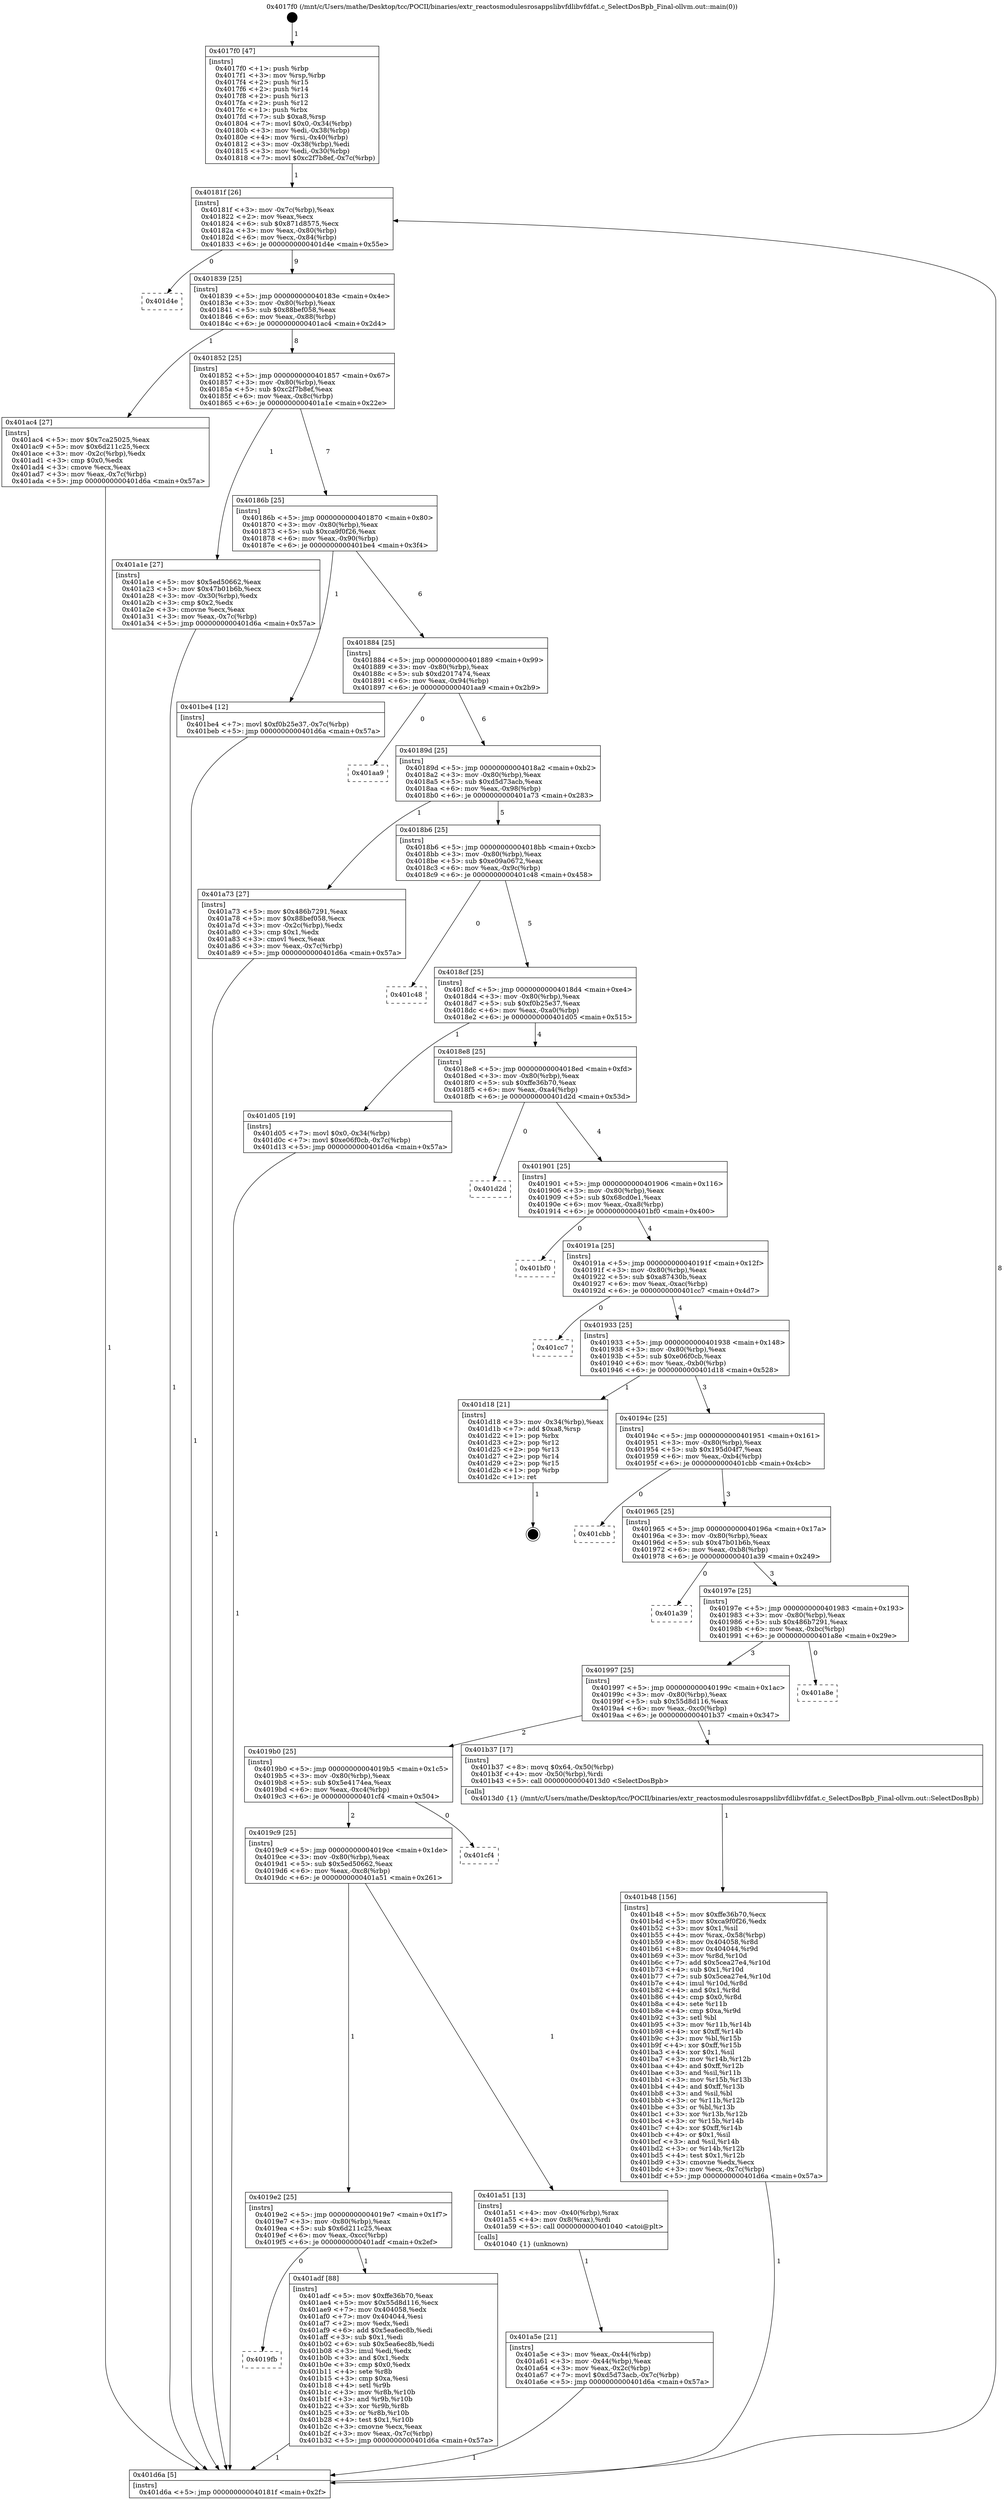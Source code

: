 digraph "0x4017f0" {
  label = "0x4017f0 (/mnt/c/Users/mathe/Desktop/tcc/POCII/binaries/extr_reactosmodulesrosappslibvfdlibvfdfat.c_SelectDosBpb_Final-ollvm.out::main(0))"
  labelloc = "t"
  node[shape=record]

  Entry [label="",width=0.3,height=0.3,shape=circle,fillcolor=black,style=filled]
  "0x40181f" [label="{
     0x40181f [26]\l
     | [instrs]\l
     &nbsp;&nbsp;0x40181f \<+3\>: mov -0x7c(%rbp),%eax\l
     &nbsp;&nbsp;0x401822 \<+2\>: mov %eax,%ecx\l
     &nbsp;&nbsp;0x401824 \<+6\>: sub $0x871d8575,%ecx\l
     &nbsp;&nbsp;0x40182a \<+3\>: mov %eax,-0x80(%rbp)\l
     &nbsp;&nbsp;0x40182d \<+6\>: mov %ecx,-0x84(%rbp)\l
     &nbsp;&nbsp;0x401833 \<+6\>: je 0000000000401d4e \<main+0x55e\>\l
  }"]
  "0x401d4e" [label="{
     0x401d4e\l
  }", style=dashed]
  "0x401839" [label="{
     0x401839 [25]\l
     | [instrs]\l
     &nbsp;&nbsp;0x401839 \<+5\>: jmp 000000000040183e \<main+0x4e\>\l
     &nbsp;&nbsp;0x40183e \<+3\>: mov -0x80(%rbp),%eax\l
     &nbsp;&nbsp;0x401841 \<+5\>: sub $0x88bef058,%eax\l
     &nbsp;&nbsp;0x401846 \<+6\>: mov %eax,-0x88(%rbp)\l
     &nbsp;&nbsp;0x40184c \<+6\>: je 0000000000401ac4 \<main+0x2d4\>\l
  }"]
  Exit [label="",width=0.3,height=0.3,shape=circle,fillcolor=black,style=filled,peripheries=2]
  "0x401ac4" [label="{
     0x401ac4 [27]\l
     | [instrs]\l
     &nbsp;&nbsp;0x401ac4 \<+5\>: mov $0x7ca25025,%eax\l
     &nbsp;&nbsp;0x401ac9 \<+5\>: mov $0x6d211c25,%ecx\l
     &nbsp;&nbsp;0x401ace \<+3\>: mov -0x2c(%rbp),%edx\l
     &nbsp;&nbsp;0x401ad1 \<+3\>: cmp $0x0,%edx\l
     &nbsp;&nbsp;0x401ad4 \<+3\>: cmove %ecx,%eax\l
     &nbsp;&nbsp;0x401ad7 \<+3\>: mov %eax,-0x7c(%rbp)\l
     &nbsp;&nbsp;0x401ada \<+5\>: jmp 0000000000401d6a \<main+0x57a\>\l
  }"]
  "0x401852" [label="{
     0x401852 [25]\l
     | [instrs]\l
     &nbsp;&nbsp;0x401852 \<+5\>: jmp 0000000000401857 \<main+0x67\>\l
     &nbsp;&nbsp;0x401857 \<+3\>: mov -0x80(%rbp),%eax\l
     &nbsp;&nbsp;0x40185a \<+5\>: sub $0xc2f7b8ef,%eax\l
     &nbsp;&nbsp;0x40185f \<+6\>: mov %eax,-0x8c(%rbp)\l
     &nbsp;&nbsp;0x401865 \<+6\>: je 0000000000401a1e \<main+0x22e\>\l
  }"]
  "0x401b48" [label="{
     0x401b48 [156]\l
     | [instrs]\l
     &nbsp;&nbsp;0x401b48 \<+5\>: mov $0xffe36b70,%ecx\l
     &nbsp;&nbsp;0x401b4d \<+5\>: mov $0xca9f0f26,%edx\l
     &nbsp;&nbsp;0x401b52 \<+3\>: mov $0x1,%sil\l
     &nbsp;&nbsp;0x401b55 \<+4\>: mov %rax,-0x58(%rbp)\l
     &nbsp;&nbsp;0x401b59 \<+8\>: mov 0x404058,%r8d\l
     &nbsp;&nbsp;0x401b61 \<+8\>: mov 0x404044,%r9d\l
     &nbsp;&nbsp;0x401b69 \<+3\>: mov %r8d,%r10d\l
     &nbsp;&nbsp;0x401b6c \<+7\>: add $0x5cea27e4,%r10d\l
     &nbsp;&nbsp;0x401b73 \<+4\>: sub $0x1,%r10d\l
     &nbsp;&nbsp;0x401b77 \<+7\>: sub $0x5cea27e4,%r10d\l
     &nbsp;&nbsp;0x401b7e \<+4\>: imul %r10d,%r8d\l
     &nbsp;&nbsp;0x401b82 \<+4\>: and $0x1,%r8d\l
     &nbsp;&nbsp;0x401b86 \<+4\>: cmp $0x0,%r8d\l
     &nbsp;&nbsp;0x401b8a \<+4\>: sete %r11b\l
     &nbsp;&nbsp;0x401b8e \<+4\>: cmp $0xa,%r9d\l
     &nbsp;&nbsp;0x401b92 \<+3\>: setl %bl\l
     &nbsp;&nbsp;0x401b95 \<+3\>: mov %r11b,%r14b\l
     &nbsp;&nbsp;0x401b98 \<+4\>: xor $0xff,%r14b\l
     &nbsp;&nbsp;0x401b9c \<+3\>: mov %bl,%r15b\l
     &nbsp;&nbsp;0x401b9f \<+4\>: xor $0xff,%r15b\l
     &nbsp;&nbsp;0x401ba3 \<+4\>: xor $0x1,%sil\l
     &nbsp;&nbsp;0x401ba7 \<+3\>: mov %r14b,%r12b\l
     &nbsp;&nbsp;0x401baa \<+4\>: and $0xff,%r12b\l
     &nbsp;&nbsp;0x401bae \<+3\>: and %sil,%r11b\l
     &nbsp;&nbsp;0x401bb1 \<+3\>: mov %r15b,%r13b\l
     &nbsp;&nbsp;0x401bb4 \<+4\>: and $0xff,%r13b\l
     &nbsp;&nbsp;0x401bb8 \<+3\>: and %sil,%bl\l
     &nbsp;&nbsp;0x401bbb \<+3\>: or %r11b,%r12b\l
     &nbsp;&nbsp;0x401bbe \<+3\>: or %bl,%r13b\l
     &nbsp;&nbsp;0x401bc1 \<+3\>: xor %r13b,%r12b\l
     &nbsp;&nbsp;0x401bc4 \<+3\>: or %r15b,%r14b\l
     &nbsp;&nbsp;0x401bc7 \<+4\>: xor $0xff,%r14b\l
     &nbsp;&nbsp;0x401bcb \<+4\>: or $0x1,%sil\l
     &nbsp;&nbsp;0x401bcf \<+3\>: and %sil,%r14b\l
     &nbsp;&nbsp;0x401bd2 \<+3\>: or %r14b,%r12b\l
     &nbsp;&nbsp;0x401bd5 \<+4\>: test $0x1,%r12b\l
     &nbsp;&nbsp;0x401bd9 \<+3\>: cmovne %edx,%ecx\l
     &nbsp;&nbsp;0x401bdc \<+3\>: mov %ecx,-0x7c(%rbp)\l
     &nbsp;&nbsp;0x401bdf \<+5\>: jmp 0000000000401d6a \<main+0x57a\>\l
  }"]
  "0x401a1e" [label="{
     0x401a1e [27]\l
     | [instrs]\l
     &nbsp;&nbsp;0x401a1e \<+5\>: mov $0x5ed50662,%eax\l
     &nbsp;&nbsp;0x401a23 \<+5\>: mov $0x47b01b6b,%ecx\l
     &nbsp;&nbsp;0x401a28 \<+3\>: mov -0x30(%rbp),%edx\l
     &nbsp;&nbsp;0x401a2b \<+3\>: cmp $0x2,%edx\l
     &nbsp;&nbsp;0x401a2e \<+3\>: cmovne %ecx,%eax\l
     &nbsp;&nbsp;0x401a31 \<+3\>: mov %eax,-0x7c(%rbp)\l
     &nbsp;&nbsp;0x401a34 \<+5\>: jmp 0000000000401d6a \<main+0x57a\>\l
  }"]
  "0x40186b" [label="{
     0x40186b [25]\l
     | [instrs]\l
     &nbsp;&nbsp;0x40186b \<+5\>: jmp 0000000000401870 \<main+0x80\>\l
     &nbsp;&nbsp;0x401870 \<+3\>: mov -0x80(%rbp),%eax\l
     &nbsp;&nbsp;0x401873 \<+5\>: sub $0xca9f0f26,%eax\l
     &nbsp;&nbsp;0x401878 \<+6\>: mov %eax,-0x90(%rbp)\l
     &nbsp;&nbsp;0x40187e \<+6\>: je 0000000000401be4 \<main+0x3f4\>\l
  }"]
  "0x401d6a" [label="{
     0x401d6a [5]\l
     | [instrs]\l
     &nbsp;&nbsp;0x401d6a \<+5\>: jmp 000000000040181f \<main+0x2f\>\l
  }"]
  "0x4017f0" [label="{
     0x4017f0 [47]\l
     | [instrs]\l
     &nbsp;&nbsp;0x4017f0 \<+1\>: push %rbp\l
     &nbsp;&nbsp;0x4017f1 \<+3\>: mov %rsp,%rbp\l
     &nbsp;&nbsp;0x4017f4 \<+2\>: push %r15\l
     &nbsp;&nbsp;0x4017f6 \<+2\>: push %r14\l
     &nbsp;&nbsp;0x4017f8 \<+2\>: push %r13\l
     &nbsp;&nbsp;0x4017fa \<+2\>: push %r12\l
     &nbsp;&nbsp;0x4017fc \<+1\>: push %rbx\l
     &nbsp;&nbsp;0x4017fd \<+7\>: sub $0xa8,%rsp\l
     &nbsp;&nbsp;0x401804 \<+7\>: movl $0x0,-0x34(%rbp)\l
     &nbsp;&nbsp;0x40180b \<+3\>: mov %edi,-0x38(%rbp)\l
     &nbsp;&nbsp;0x40180e \<+4\>: mov %rsi,-0x40(%rbp)\l
     &nbsp;&nbsp;0x401812 \<+3\>: mov -0x38(%rbp),%edi\l
     &nbsp;&nbsp;0x401815 \<+3\>: mov %edi,-0x30(%rbp)\l
     &nbsp;&nbsp;0x401818 \<+7\>: movl $0xc2f7b8ef,-0x7c(%rbp)\l
  }"]
  "0x4019fb" [label="{
     0x4019fb\l
  }", style=dashed]
  "0x401be4" [label="{
     0x401be4 [12]\l
     | [instrs]\l
     &nbsp;&nbsp;0x401be4 \<+7\>: movl $0xf0b25e37,-0x7c(%rbp)\l
     &nbsp;&nbsp;0x401beb \<+5\>: jmp 0000000000401d6a \<main+0x57a\>\l
  }"]
  "0x401884" [label="{
     0x401884 [25]\l
     | [instrs]\l
     &nbsp;&nbsp;0x401884 \<+5\>: jmp 0000000000401889 \<main+0x99\>\l
     &nbsp;&nbsp;0x401889 \<+3\>: mov -0x80(%rbp),%eax\l
     &nbsp;&nbsp;0x40188c \<+5\>: sub $0xd2017474,%eax\l
     &nbsp;&nbsp;0x401891 \<+6\>: mov %eax,-0x94(%rbp)\l
     &nbsp;&nbsp;0x401897 \<+6\>: je 0000000000401aa9 \<main+0x2b9\>\l
  }"]
  "0x401adf" [label="{
     0x401adf [88]\l
     | [instrs]\l
     &nbsp;&nbsp;0x401adf \<+5\>: mov $0xffe36b70,%eax\l
     &nbsp;&nbsp;0x401ae4 \<+5\>: mov $0x55d8d116,%ecx\l
     &nbsp;&nbsp;0x401ae9 \<+7\>: mov 0x404058,%edx\l
     &nbsp;&nbsp;0x401af0 \<+7\>: mov 0x404044,%esi\l
     &nbsp;&nbsp;0x401af7 \<+2\>: mov %edx,%edi\l
     &nbsp;&nbsp;0x401af9 \<+6\>: add $0x5ea6ec8b,%edi\l
     &nbsp;&nbsp;0x401aff \<+3\>: sub $0x1,%edi\l
     &nbsp;&nbsp;0x401b02 \<+6\>: sub $0x5ea6ec8b,%edi\l
     &nbsp;&nbsp;0x401b08 \<+3\>: imul %edi,%edx\l
     &nbsp;&nbsp;0x401b0b \<+3\>: and $0x1,%edx\l
     &nbsp;&nbsp;0x401b0e \<+3\>: cmp $0x0,%edx\l
     &nbsp;&nbsp;0x401b11 \<+4\>: sete %r8b\l
     &nbsp;&nbsp;0x401b15 \<+3\>: cmp $0xa,%esi\l
     &nbsp;&nbsp;0x401b18 \<+4\>: setl %r9b\l
     &nbsp;&nbsp;0x401b1c \<+3\>: mov %r8b,%r10b\l
     &nbsp;&nbsp;0x401b1f \<+3\>: and %r9b,%r10b\l
     &nbsp;&nbsp;0x401b22 \<+3\>: xor %r9b,%r8b\l
     &nbsp;&nbsp;0x401b25 \<+3\>: or %r8b,%r10b\l
     &nbsp;&nbsp;0x401b28 \<+4\>: test $0x1,%r10b\l
     &nbsp;&nbsp;0x401b2c \<+3\>: cmovne %ecx,%eax\l
     &nbsp;&nbsp;0x401b2f \<+3\>: mov %eax,-0x7c(%rbp)\l
     &nbsp;&nbsp;0x401b32 \<+5\>: jmp 0000000000401d6a \<main+0x57a\>\l
  }"]
  "0x401aa9" [label="{
     0x401aa9\l
  }", style=dashed]
  "0x40189d" [label="{
     0x40189d [25]\l
     | [instrs]\l
     &nbsp;&nbsp;0x40189d \<+5\>: jmp 00000000004018a2 \<main+0xb2\>\l
     &nbsp;&nbsp;0x4018a2 \<+3\>: mov -0x80(%rbp),%eax\l
     &nbsp;&nbsp;0x4018a5 \<+5\>: sub $0xd5d73acb,%eax\l
     &nbsp;&nbsp;0x4018aa \<+6\>: mov %eax,-0x98(%rbp)\l
     &nbsp;&nbsp;0x4018b0 \<+6\>: je 0000000000401a73 \<main+0x283\>\l
  }"]
  "0x401a5e" [label="{
     0x401a5e [21]\l
     | [instrs]\l
     &nbsp;&nbsp;0x401a5e \<+3\>: mov %eax,-0x44(%rbp)\l
     &nbsp;&nbsp;0x401a61 \<+3\>: mov -0x44(%rbp),%eax\l
     &nbsp;&nbsp;0x401a64 \<+3\>: mov %eax,-0x2c(%rbp)\l
     &nbsp;&nbsp;0x401a67 \<+7\>: movl $0xd5d73acb,-0x7c(%rbp)\l
     &nbsp;&nbsp;0x401a6e \<+5\>: jmp 0000000000401d6a \<main+0x57a\>\l
  }"]
  "0x401a73" [label="{
     0x401a73 [27]\l
     | [instrs]\l
     &nbsp;&nbsp;0x401a73 \<+5\>: mov $0x486b7291,%eax\l
     &nbsp;&nbsp;0x401a78 \<+5\>: mov $0x88bef058,%ecx\l
     &nbsp;&nbsp;0x401a7d \<+3\>: mov -0x2c(%rbp),%edx\l
     &nbsp;&nbsp;0x401a80 \<+3\>: cmp $0x1,%edx\l
     &nbsp;&nbsp;0x401a83 \<+3\>: cmovl %ecx,%eax\l
     &nbsp;&nbsp;0x401a86 \<+3\>: mov %eax,-0x7c(%rbp)\l
     &nbsp;&nbsp;0x401a89 \<+5\>: jmp 0000000000401d6a \<main+0x57a\>\l
  }"]
  "0x4018b6" [label="{
     0x4018b6 [25]\l
     | [instrs]\l
     &nbsp;&nbsp;0x4018b6 \<+5\>: jmp 00000000004018bb \<main+0xcb\>\l
     &nbsp;&nbsp;0x4018bb \<+3\>: mov -0x80(%rbp),%eax\l
     &nbsp;&nbsp;0x4018be \<+5\>: sub $0xe09a0672,%eax\l
     &nbsp;&nbsp;0x4018c3 \<+6\>: mov %eax,-0x9c(%rbp)\l
     &nbsp;&nbsp;0x4018c9 \<+6\>: je 0000000000401c48 \<main+0x458\>\l
  }"]
  "0x4019e2" [label="{
     0x4019e2 [25]\l
     | [instrs]\l
     &nbsp;&nbsp;0x4019e2 \<+5\>: jmp 00000000004019e7 \<main+0x1f7\>\l
     &nbsp;&nbsp;0x4019e7 \<+3\>: mov -0x80(%rbp),%eax\l
     &nbsp;&nbsp;0x4019ea \<+5\>: sub $0x6d211c25,%eax\l
     &nbsp;&nbsp;0x4019ef \<+6\>: mov %eax,-0xcc(%rbp)\l
     &nbsp;&nbsp;0x4019f5 \<+6\>: je 0000000000401adf \<main+0x2ef\>\l
  }"]
  "0x401c48" [label="{
     0x401c48\l
  }", style=dashed]
  "0x4018cf" [label="{
     0x4018cf [25]\l
     | [instrs]\l
     &nbsp;&nbsp;0x4018cf \<+5\>: jmp 00000000004018d4 \<main+0xe4\>\l
     &nbsp;&nbsp;0x4018d4 \<+3\>: mov -0x80(%rbp),%eax\l
     &nbsp;&nbsp;0x4018d7 \<+5\>: sub $0xf0b25e37,%eax\l
     &nbsp;&nbsp;0x4018dc \<+6\>: mov %eax,-0xa0(%rbp)\l
     &nbsp;&nbsp;0x4018e2 \<+6\>: je 0000000000401d05 \<main+0x515\>\l
  }"]
  "0x401a51" [label="{
     0x401a51 [13]\l
     | [instrs]\l
     &nbsp;&nbsp;0x401a51 \<+4\>: mov -0x40(%rbp),%rax\l
     &nbsp;&nbsp;0x401a55 \<+4\>: mov 0x8(%rax),%rdi\l
     &nbsp;&nbsp;0x401a59 \<+5\>: call 0000000000401040 \<atoi@plt\>\l
     | [calls]\l
     &nbsp;&nbsp;0x401040 \{1\} (unknown)\l
  }"]
  "0x401d05" [label="{
     0x401d05 [19]\l
     | [instrs]\l
     &nbsp;&nbsp;0x401d05 \<+7\>: movl $0x0,-0x34(%rbp)\l
     &nbsp;&nbsp;0x401d0c \<+7\>: movl $0xe06f0cb,-0x7c(%rbp)\l
     &nbsp;&nbsp;0x401d13 \<+5\>: jmp 0000000000401d6a \<main+0x57a\>\l
  }"]
  "0x4018e8" [label="{
     0x4018e8 [25]\l
     | [instrs]\l
     &nbsp;&nbsp;0x4018e8 \<+5\>: jmp 00000000004018ed \<main+0xfd\>\l
     &nbsp;&nbsp;0x4018ed \<+3\>: mov -0x80(%rbp),%eax\l
     &nbsp;&nbsp;0x4018f0 \<+5\>: sub $0xffe36b70,%eax\l
     &nbsp;&nbsp;0x4018f5 \<+6\>: mov %eax,-0xa4(%rbp)\l
     &nbsp;&nbsp;0x4018fb \<+6\>: je 0000000000401d2d \<main+0x53d\>\l
  }"]
  "0x4019c9" [label="{
     0x4019c9 [25]\l
     | [instrs]\l
     &nbsp;&nbsp;0x4019c9 \<+5\>: jmp 00000000004019ce \<main+0x1de\>\l
     &nbsp;&nbsp;0x4019ce \<+3\>: mov -0x80(%rbp),%eax\l
     &nbsp;&nbsp;0x4019d1 \<+5\>: sub $0x5ed50662,%eax\l
     &nbsp;&nbsp;0x4019d6 \<+6\>: mov %eax,-0xc8(%rbp)\l
     &nbsp;&nbsp;0x4019dc \<+6\>: je 0000000000401a51 \<main+0x261\>\l
  }"]
  "0x401d2d" [label="{
     0x401d2d\l
  }", style=dashed]
  "0x401901" [label="{
     0x401901 [25]\l
     | [instrs]\l
     &nbsp;&nbsp;0x401901 \<+5\>: jmp 0000000000401906 \<main+0x116\>\l
     &nbsp;&nbsp;0x401906 \<+3\>: mov -0x80(%rbp),%eax\l
     &nbsp;&nbsp;0x401909 \<+5\>: sub $0x68cd0e1,%eax\l
     &nbsp;&nbsp;0x40190e \<+6\>: mov %eax,-0xa8(%rbp)\l
     &nbsp;&nbsp;0x401914 \<+6\>: je 0000000000401bf0 \<main+0x400\>\l
  }"]
  "0x401cf4" [label="{
     0x401cf4\l
  }", style=dashed]
  "0x401bf0" [label="{
     0x401bf0\l
  }", style=dashed]
  "0x40191a" [label="{
     0x40191a [25]\l
     | [instrs]\l
     &nbsp;&nbsp;0x40191a \<+5\>: jmp 000000000040191f \<main+0x12f\>\l
     &nbsp;&nbsp;0x40191f \<+3\>: mov -0x80(%rbp),%eax\l
     &nbsp;&nbsp;0x401922 \<+5\>: sub $0xa87430b,%eax\l
     &nbsp;&nbsp;0x401927 \<+6\>: mov %eax,-0xac(%rbp)\l
     &nbsp;&nbsp;0x40192d \<+6\>: je 0000000000401cc7 \<main+0x4d7\>\l
  }"]
  "0x4019b0" [label="{
     0x4019b0 [25]\l
     | [instrs]\l
     &nbsp;&nbsp;0x4019b0 \<+5\>: jmp 00000000004019b5 \<main+0x1c5\>\l
     &nbsp;&nbsp;0x4019b5 \<+3\>: mov -0x80(%rbp),%eax\l
     &nbsp;&nbsp;0x4019b8 \<+5\>: sub $0x5e4174ea,%eax\l
     &nbsp;&nbsp;0x4019bd \<+6\>: mov %eax,-0xc4(%rbp)\l
     &nbsp;&nbsp;0x4019c3 \<+6\>: je 0000000000401cf4 \<main+0x504\>\l
  }"]
  "0x401cc7" [label="{
     0x401cc7\l
  }", style=dashed]
  "0x401933" [label="{
     0x401933 [25]\l
     | [instrs]\l
     &nbsp;&nbsp;0x401933 \<+5\>: jmp 0000000000401938 \<main+0x148\>\l
     &nbsp;&nbsp;0x401938 \<+3\>: mov -0x80(%rbp),%eax\l
     &nbsp;&nbsp;0x40193b \<+5\>: sub $0xe06f0cb,%eax\l
     &nbsp;&nbsp;0x401940 \<+6\>: mov %eax,-0xb0(%rbp)\l
     &nbsp;&nbsp;0x401946 \<+6\>: je 0000000000401d18 \<main+0x528\>\l
  }"]
  "0x401b37" [label="{
     0x401b37 [17]\l
     | [instrs]\l
     &nbsp;&nbsp;0x401b37 \<+8\>: movq $0x64,-0x50(%rbp)\l
     &nbsp;&nbsp;0x401b3f \<+4\>: mov -0x50(%rbp),%rdi\l
     &nbsp;&nbsp;0x401b43 \<+5\>: call 00000000004013d0 \<SelectDosBpb\>\l
     | [calls]\l
     &nbsp;&nbsp;0x4013d0 \{1\} (/mnt/c/Users/mathe/Desktop/tcc/POCII/binaries/extr_reactosmodulesrosappslibvfdlibvfdfat.c_SelectDosBpb_Final-ollvm.out::SelectDosBpb)\l
  }"]
  "0x401d18" [label="{
     0x401d18 [21]\l
     | [instrs]\l
     &nbsp;&nbsp;0x401d18 \<+3\>: mov -0x34(%rbp),%eax\l
     &nbsp;&nbsp;0x401d1b \<+7\>: add $0xa8,%rsp\l
     &nbsp;&nbsp;0x401d22 \<+1\>: pop %rbx\l
     &nbsp;&nbsp;0x401d23 \<+2\>: pop %r12\l
     &nbsp;&nbsp;0x401d25 \<+2\>: pop %r13\l
     &nbsp;&nbsp;0x401d27 \<+2\>: pop %r14\l
     &nbsp;&nbsp;0x401d29 \<+2\>: pop %r15\l
     &nbsp;&nbsp;0x401d2b \<+1\>: pop %rbp\l
     &nbsp;&nbsp;0x401d2c \<+1\>: ret\l
  }"]
  "0x40194c" [label="{
     0x40194c [25]\l
     | [instrs]\l
     &nbsp;&nbsp;0x40194c \<+5\>: jmp 0000000000401951 \<main+0x161\>\l
     &nbsp;&nbsp;0x401951 \<+3\>: mov -0x80(%rbp),%eax\l
     &nbsp;&nbsp;0x401954 \<+5\>: sub $0x195d04f7,%eax\l
     &nbsp;&nbsp;0x401959 \<+6\>: mov %eax,-0xb4(%rbp)\l
     &nbsp;&nbsp;0x40195f \<+6\>: je 0000000000401cbb \<main+0x4cb\>\l
  }"]
  "0x401997" [label="{
     0x401997 [25]\l
     | [instrs]\l
     &nbsp;&nbsp;0x401997 \<+5\>: jmp 000000000040199c \<main+0x1ac\>\l
     &nbsp;&nbsp;0x40199c \<+3\>: mov -0x80(%rbp),%eax\l
     &nbsp;&nbsp;0x40199f \<+5\>: sub $0x55d8d116,%eax\l
     &nbsp;&nbsp;0x4019a4 \<+6\>: mov %eax,-0xc0(%rbp)\l
     &nbsp;&nbsp;0x4019aa \<+6\>: je 0000000000401b37 \<main+0x347\>\l
  }"]
  "0x401cbb" [label="{
     0x401cbb\l
  }", style=dashed]
  "0x401965" [label="{
     0x401965 [25]\l
     | [instrs]\l
     &nbsp;&nbsp;0x401965 \<+5\>: jmp 000000000040196a \<main+0x17a\>\l
     &nbsp;&nbsp;0x40196a \<+3\>: mov -0x80(%rbp),%eax\l
     &nbsp;&nbsp;0x40196d \<+5\>: sub $0x47b01b6b,%eax\l
     &nbsp;&nbsp;0x401972 \<+6\>: mov %eax,-0xb8(%rbp)\l
     &nbsp;&nbsp;0x401978 \<+6\>: je 0000000000401a39 \<main+0x249\>\l
  }"]
  "0x401a8e" [label="{
     0x401a8e\l
  }", style=dashed]
  "0x401a39" [label="{
     0x401a39\l
  }", style=dashed]
  "0x40197e" [label="{
     0x40197e [25]\l
     | [instrs]\l
     &nbsp;&nbsp;0x40197e \<+5\>: jmp 0000000000401983 \<main+0x193\>\l
     &nbsp;&nbsp;0x401983 \<+3\>: mov -0x80(%rbp),%eax\l
     &nbsp;&nbsp;0x401986 \<+5\>: sub $0x486b7291,%eax\l
     &nbsp;&nbsp;0x40198b \<+6\>: mov %eax,-0xbc(%rbp)\l
     &nbsp;&nbsp;0x401991 \<+6\>: je 0000000000401a8e \<main+0x29e\>\l
  }"]
  Entry -> "0x4017f0" [label=" 1"]
  "0x40181f" -> "0x401d4e" [label=" 0"]
  "0x40181f" -> "0x401839" [label=" 9"]
  "0x401d18" -> Exit [label=" 1"]
  "0x401839" -> "0x401ac4" [label=" 1"]
  "0x401839" -> "0x401852" [label=" 8"]
  "0x401d05" -> "0x401d6a" [label=" 1"]
  "0x401852" -> "0x401a1e" [label=" 1"]
  "0x401852" -> "0x40186b" [label=" 7"]
  "0x401a1e" -> "0x401d6a" [label=" 1"]
  "0x4017f0" -> "0x40181f" [label=" 1"]
  "0x401d6a" -> "0x40181f" [label=" 8"]
  "0x401be4" -> "0x401d6a" [label=" 1"]
  "0x40186b" -> "0x401be4" [label=" 1"]
  "0x40186b" -> "0x401884" [label=" 6"]
  "0x401b48" -> "0x401d6a" [label=" 1"]
  "0x401884" -> "0x401aa9" [label=" 0"]
  "0x401884" -> "0x40189d" [label=" 6"]
  "0x401b37" -> "0x401b48" [label=" 1"]
  "0x40189d" -> "0x401a73" [label=" 1"]
  "0x40189d" -> "0x4018b6" [label=" 5"]
  "0x4019e2" -> "0x4019fb" [label=" 0"]
  "0x4018b6" -> "0x401c48" [label=" 0"]
  "0x4018b6" -> "0x4018cf" [label=" 5"]
  "0x4019e2" -> "0x401adf" [label=" 1"]
  "0x4018cf" -> "0x401d05" [label=" 1"]
  "0x4018cf" -> "0x4018e8" [label=" 4"]
  "0x401adf" -> "0x401d6a" [label=" 1"]
  "0x4018e8" -> "0x401d2d" [label=" 0"]
  "0x4018e8" -> "0x401901" [label=" 4"]
  "0x401a73" -> "0x401d6a" [label=" 1"]
  "0x401901" -> "0x401bf0" [label=" 0"]
  "0x401901" -> "0x40191a" [label=" 4"]
  "0x401a5e" -> "0x401d6a" [label=" 1"]
  "0x40191a" -> "0x401cc7" [label=" 0"]
  "0x40191a" -> "0x401933" [label=" 4"]
  "0x4019c9" -> "0x4019e2" [label=" 1"]
  "0x401933" -> "0x401d18" [label=" 1"]
  "0x401933" -> "0x40194c" [label=" 3"]
  "0x4019c9" -> "0x401a51" [label=" 1"]
  "0x40194c" -> "0x401cbb" [label=" 0"]
  "0x40194c" -> "0x401965" [label=" 3"]
  "0x4019b0" -> "0x4019c9" [label=" 2"]
  "0x401965" -> "0x401a39" [label=" 0"]
  "0x401965" -> "0x40197e" [label=" 3"]
  "0x4019b0" -> "0x401cf4" [label=" 0"]
  "0x40197e" -> "0x401a8e" [label=" 0"]
  "0x40197e" -> "0x401997" [label=" 3"]
  "0x401ac4" -> "0x401d6a" [label=" 1"]
  "0x401997" -> "0x401b37" [label=" 1"]
  "0x401997" -> "0x4019b0" [label=" 2"]
  "0x401a51" -> "0x401a5e" [label=" 1"]
}
